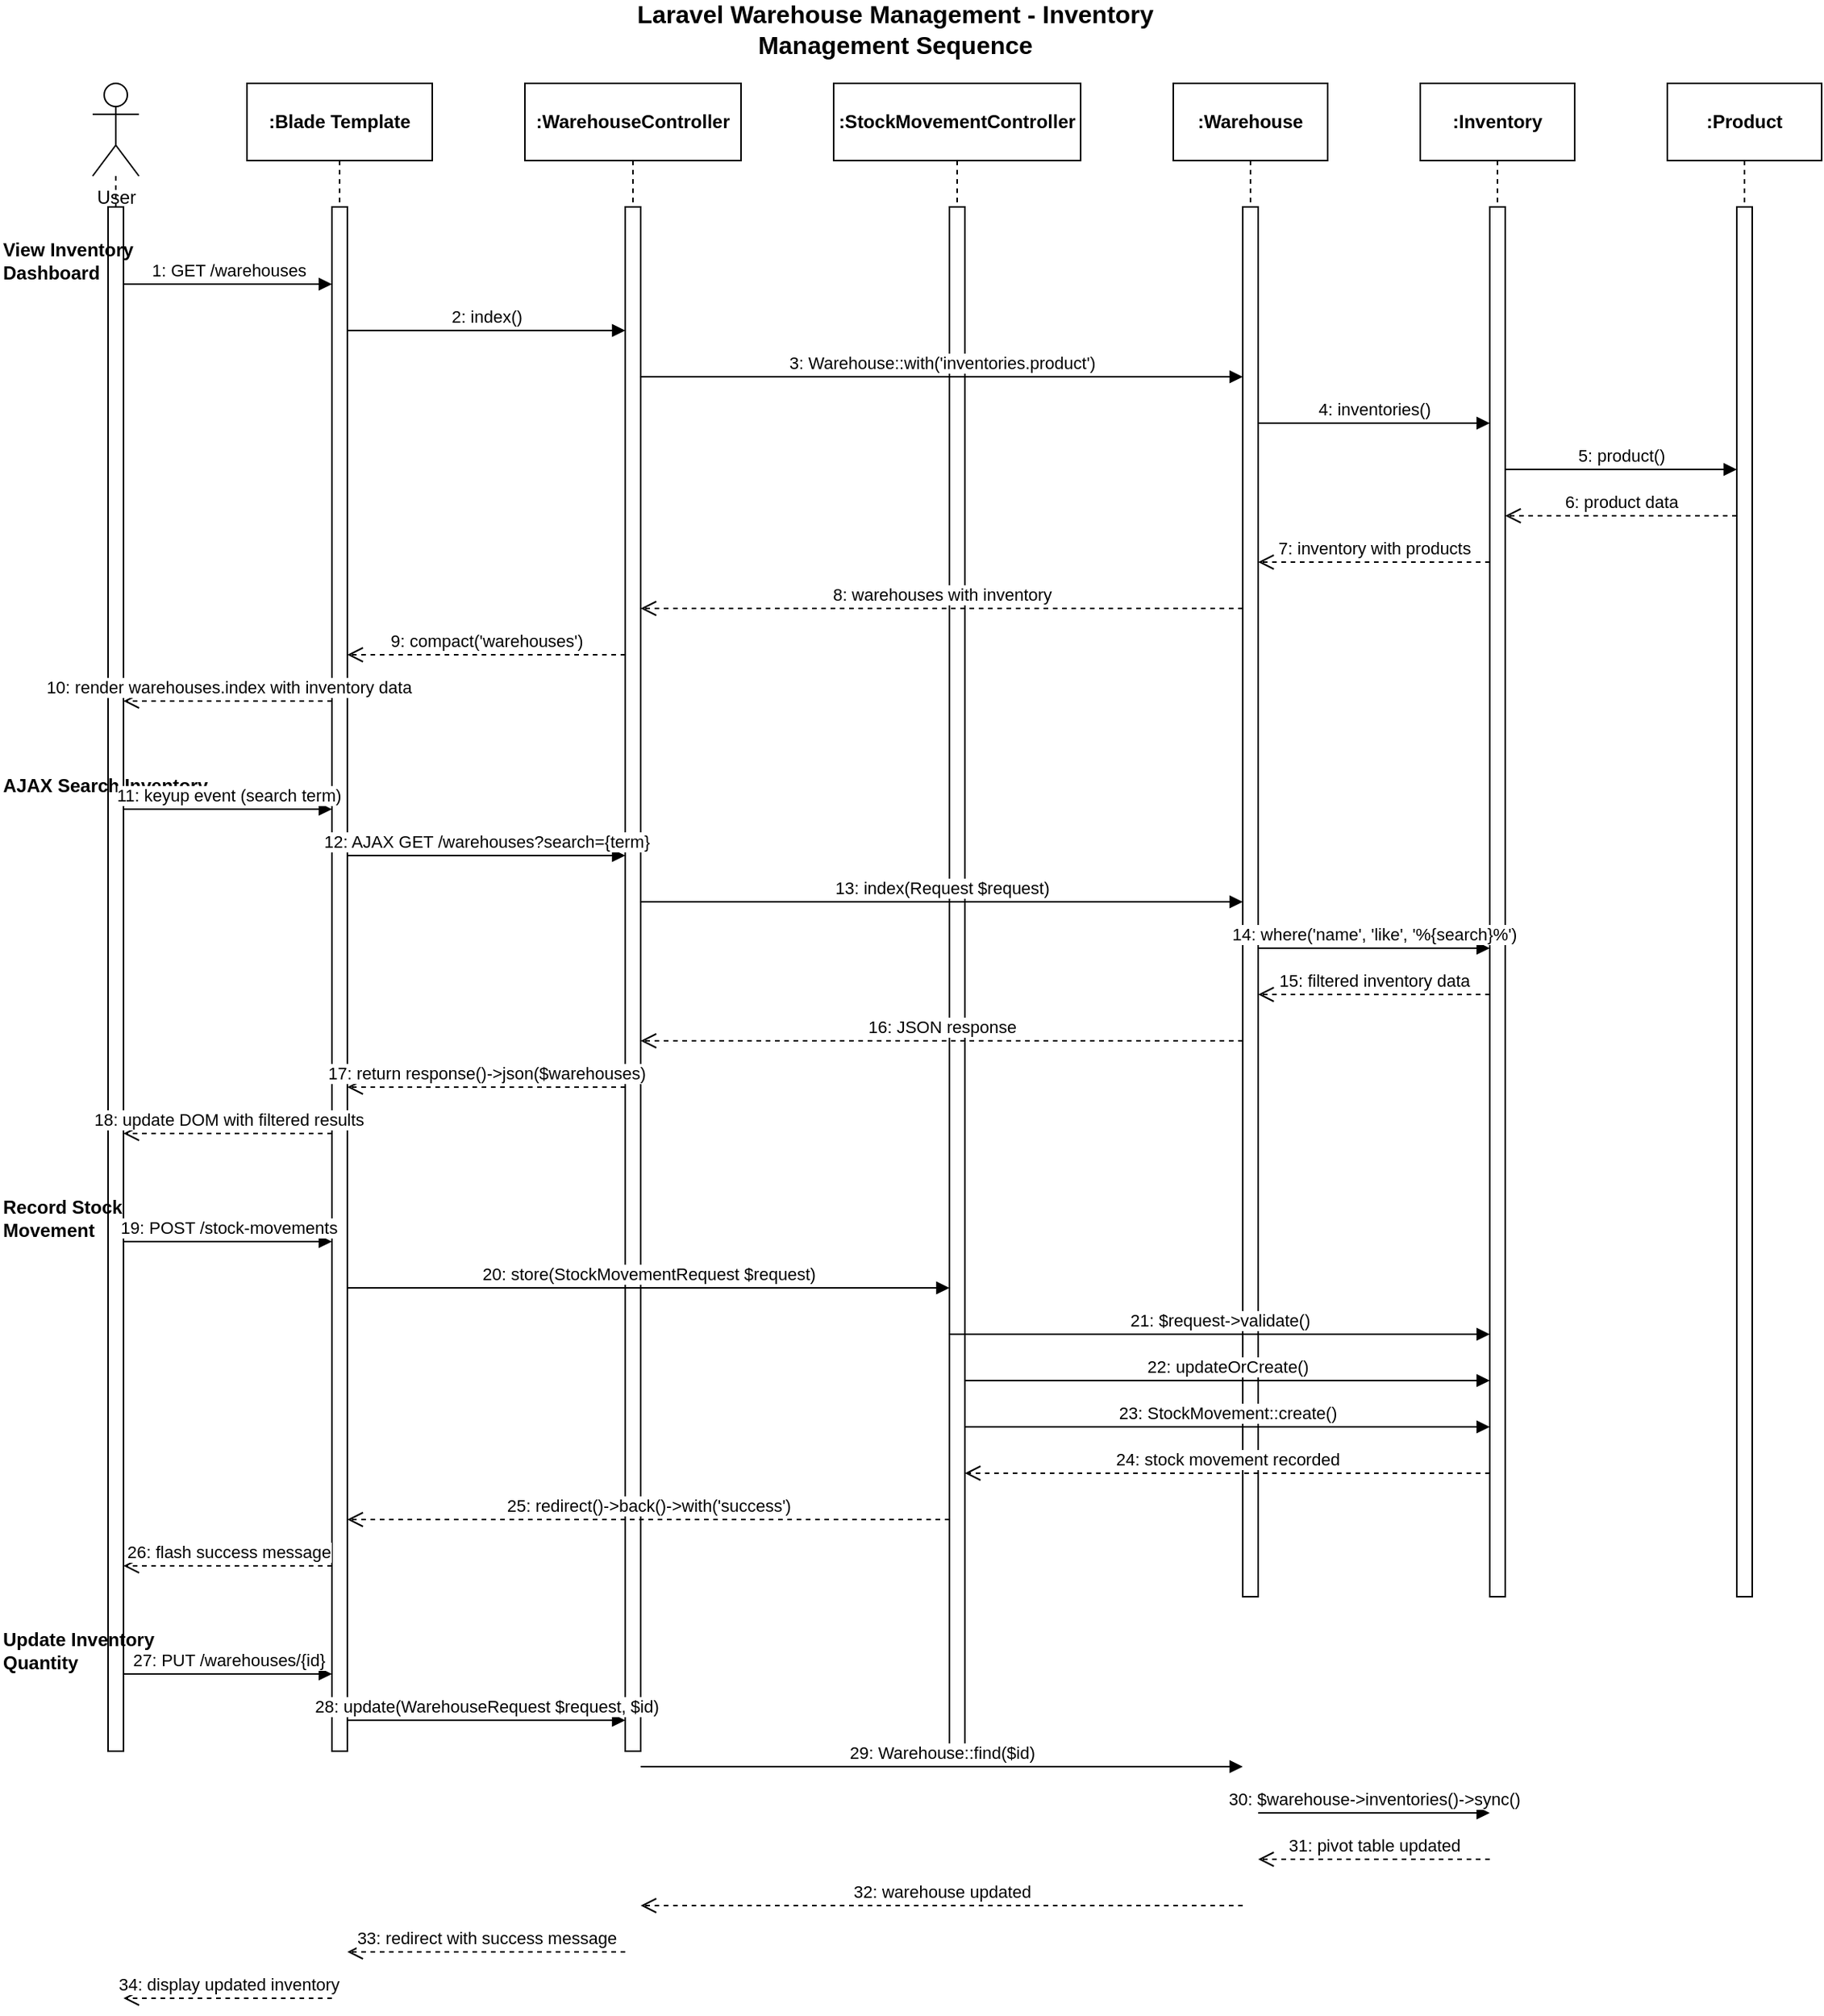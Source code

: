 <mxfile>
    <diagram id="DwvK9kHHtX1T7axg-5xF" name="Page-1">
        <mxGraphModel dx="1683" dy="884" grid="1" gridSize="10" guides="1" tooltips="1" connect="1" arrows="1" fold="1" page="1" pageScale="1" pageWidth="1200" pageHeight="1400" math="0" shadow="0">
            <root>
                <mxCell id="0"/>
                <mxCell id="1" parent="0"/>
                <mxCell id="actor_user" value="User" style="shape=umlActor;verticalLabelPosition=bottom;verticalAlign=top;html=1;" parent="1" vertex="1">
                    <mxGeometry x="80" y="80" width="30" height="60" as="geometry"/>
                </mxCell>
                <mxCell id="UI_class" value="&lt;b&gt;:Blade Template&lt;/b&gt;" style="html=1;whiteSpace=wrap;" vertex="1" parent="1">
                    <mxGeometry x="180" y="80" width="120" height="50" as="geometry"/>
                </mxCell>
                <mxCell id="Warehouse_controller_class" value="&lt;b&gt;:WarehouseController&lt;/b&gt;" style="html=1;whiteSpace=wrap;" vertex="1" parent="1">
                    <mxGeometry x="360" y="80" width="140" height="50" as="geometry"/>
                </mxCell>
                <mxCell id="StockMovement_controller_class" value="&lt;b&gt;:StockMovementController&lt;/b&gt;" style="html=1;whiteSpace=wrap;" vertex="1" parent="1">
                    <mxGeometry x="560" y="80" width="160" height="50" as="geometry"/>
                </mxCell>
                <mxCell id="Warehouse_class" value="&lt;b&gt;:Warehouse&lt;/b&gt;" style="html=1;whiteSpace=wrap;" vertex="1" parent="1">
                    <mxGeometry x="780" y="80" width="100" height="50" as="geometry"/>
                </mxCell>
                <mxCell id="Inventory_class" value="&lt;b&gt;:Inventory&lt;/b&gt;" style="html=1;whiteSpace=wrap;" parent="1" vertex="1">
                    <mxGeometry x="940" y="80" width="100" height="50" as="geometry"/>
                </mxCell>
                <mxCell id="Product_class" value="&lt;b&gt;:Product&lt;/b&gt;" style="html=1;whiteSpace=wrap;" parent="1" vertex="1">
                    <mxGeometry x="1100" y="80" width="100" height="50" as="geometry"/>
                </mxCell>                <mxCell id="User_line" value="" style="html=1;points=[];perimeter=orthogonalPerimeter;outlineConnect=0;targetShapes=umlLifeline;portConstraint=eastwest;newEdgeStyle={&quot;edgeStyle&quot;:&quot;elbowEdgeStyle&quot;,&quot;elbow&quot;:&quot;vertical&quot;,&quot;curved&quot;:0,&quot;rounded&quot;:0};" parent="1" vertex="1">
                    <mxGeometry x="90" y="160" width="10" height="1000" as="geometry"/>
                </mxCell>
                <mxCell id="UI_line" value="" style="html=1;points=[];perimeter=orthogonalPerimeter;outlineConnect=0;targetShapes=umlLifeline;portConstraint=eastwest;newEdgeStyle={&quot;edgeStyle&quot;:&quot;elbowEdgeStyle&quot;,&quot;elbow&quot;:&quot;vertical&quot;,&quot;curved&quot;:0,&quot;rounded&quot;:0};" vertex="1" parent="1">
                    <mxGeometry x="235" y="160" width="10" height="1000" as="geometry"/>
                </mxCell>
                <mxCell id="Warehouse_controller_line" value="" style="html=1;points=[];perimeter=orthogonalPerimeter;outlineConnect=0;targetShapes=umlLifeline;portConstraint=eastwest;newEdgeStyle={&quot;edgeStyle&quot;:&quot;elbowEdgeStyle&quot;,&quot;elbow&quot;:&quot;vertical&quot;,&quot;curved&quot;:0,&quot;rounded&quot;:0};" vertex="1" parent="1">
                    <mxGeometry x="425" y="160" width="10" height="1000" as="geometry"/>
                </mxCell>
                <mxCell id="StockMovement_controller_line" value="" style="html=1;points=[];perimeter=orthogonalPerimeter;outlineConnect=0;targetShapes=umlLifeline;portConstraint=eastwest;newEdgeStyle={&quot;edgeStyle&quot;:&quot;elbowEdgeStyle&quot;,&quot;elbow&quot;:&quot;vertical&quot;,&quot;curved&quot;:0,&quot;rounded&quot;:0};" vertex="1" parent="1">
                    <mxGeometry x="635" y="160" width="10" height="1000" as="geometry"/>
                </mxCell>
                <mxCell id="Warehouse_line" value="" style="html=1;points=[];perimeter=orthogonalPerimeter;outlineConnect=0;targetShapes=umlLifeline;portConstraint=eastwest;newEdgeStyle={&quot;edgeStyle&quot;:&quot;elbowEdgeStyle&quot;,&quot;elbow&quot;:&quot;vertical&quot;,&quot;curved&quot;:0,&quot;rounded&quot;:0};" vertex="1" parent="1">
                    <mxGeometry x="825" y="160" width="10" height="900" as="geometry"/>
                </mxCell>
                <mxCell id="Inventory_line" value="" style="html=1;points=[];perimeter=orthogonalPerimeter;outlineConnect=0;targetShapes=umlLifeline;portConstraint=eastwest;newEdgeStyle={&quot;edgeStyle&quot;:&quot;elbowEdgeStyle&quot;,&quot;elbow&quot;:&quot;vertical&quot;,&quot;curved&quot;:0,&quot;rounded&quot;:0};" parent="1" vertex="1">
                    <mxGeometry x="985" y="160" width="10" height="900" as="geometry"/>
                </mxCell>
                <mxCell id="Product_line" value="" style="html=1;points=[];perimeter=orthogonalPerimeter;outlineConnect=0;targetShapes=umlLifeline;portConstraint=eastwest;newEdgeStyle={&quot;edgeStyle&quot;:&quot;elbowEdgeStyle&quot;,&quot;elbow&quot;:&quot;vertical&quot;,&quot;curved&quot;:0,&quot;rounded&quot;:0};" parent="1" vertex="1">
                    <mxGeometry x="1145" y="160" width="10" height="900" as="geometry"/>
                </mxCell>                <mxCell id="User_to_line" value="" style="endArrow=none;dashed=1;html=1;rounded=0;exitX=0.5;exitY=1;exitDx=0;exitDy=0;entryX=0.5;entryY=0;entryDx=0;entryDy=0;" edge="1" parent="1" source="actor_user" target="User_line">
                    <mxGeometry width="50" height="50" relative="1" as="geometry">
                        <mxPoint x="390" y="340" as="sourcePoint"/>
                        <mxPoint x="440" y="290" as="targetPoint"/>
                    </mxGeometry>
                </mxCell>
                <mxCell id="UI_class_to_line" value="" style="endArrow=none;dashed=1;html=1;rounded=0;exitX=0.5;exitY=1;exitDx=0;exitDy=0;entryX=0.5;entryY=0;entryDx=0;entryDy=0;" edge="1" parent="1" source="UI_class" target="UI_line">
                    <mxGeometry width="50" height="50" relative="1" as="geometry">
                        <mxPoint x="390" y="340" as="sourcePoint"/>
                        <mxPoint x="440" y="290" as="targetPoint"/>
                    </mxGeometry>
                </mxCell>
                <mxCell id="Warehouse_controller_to_line" value="" style="endArrow=none;dashed=1;html=1;rounded=0;exitX=0.5;exitY=1;exitDx=0;exitDy=0;entryX=0.5;entryY=0;entryDx=0;entryDy=0;" edge="1" parent="1" source="Warehouse_controller_class" target="Warehouse_controller_line">
                    <mxGeometry width="50" height="50" relative="1" as="geometry">
                        <mxPoint x="390" y="340" as="sourcePoint"/>
                        <mxPoint x="440" y="290" as="targetPoint"/>
                    </mxGeometry>
                </mxCell>
                <mxCell id="StockMovement_controller_to_line" value="" style="endArrow=none;dashed=1;html=1;rounded=0;exitX=0.5;exitY=1;exitDx=0;exitDy=0;entryX=0.5;entryY=0;entryDx=0;entryDy=0;" edge="1" parent="1" source="StockMovement_controller_class" target="StockMovement_controller_line">
                    <mxGeometry width="50" height="50" relative="1" as="geometry">
                        <mxPoint x="390" y="340" as="sourcePoint"/>
                        <mxPoint x="440" y="290" as="targetPoint"/>
                    </mxGeometry>
                </mxCell>
                <mxCell id="Warehouse_to_line" value="" style="endArrow=none;dashed=1;html=1;rounded=0;exitX=0.5;exitY=1;exitDx=0;exitDy=0;entryX=0.5;entryY=0;entryDx=0;entryDy=0;" edge="1" parent="1" source="Warehouse_class" target="Warehouse_line">
                    <mxGeometry width="50" height="50" relative="1" as="geometry">
                        <mxPoint x="390" y="340" as="sourcePoint"/>
                        <mxPoint x="440" y="290" as="targetPoint"/>
                    </mxGeometry>
                </mxCell>
                <mxCell id="Inventory_to_line" value="" style="endArrow=none;dashed=1;html=1;rounded=0;exitX=0.5;exitY=1;exitDx=0;exitDy=0;entryX=0.5;entryY=0;entryDx=0;entryDy=0;" parent="1" source="Inventory_class" target="Inventory_line" edge="1">
                    <mxGeometry width="50" height="50" relative="1" as="geometry">
                        <mxPoint x="390" y="340" as="sourcePoint"/>
                        <mxPoint x="440" y="290" as="targetPoint"/>
                    </mxGeometry>
                </mxCell>
                <mxCell id="Product_to_line" value="" style="endArrow=none;dashed=1;html=1;rounded=0;exitX=0.5;exitY=1;exitDx=0;exitDy=0;entryX=0.5;entryY=0;entryDx=0;entryDy=0;" parent="1" source="Product_class" target="Product_line" edge="1">
                    <mxGeometry width="50" height="50" relative="1" as="geometry">
                        <mxPoint x="390" y="340" as="sourcePoint"/>
                        <mxPoint x="440" y="290" as="targetPoint"/>
                    </mxGeometry>
                </mxCell>                <!-- Viewing Inventory Section -->
                <mxCell id="view_title" value="&lt;b&gt;View Inventory Dashboard&lt;/b&gt;" style="text;html=1;strokeColor=none;fillColor=none;align=left;verticalAlign=middle;whiteSpace=wrap;rounded=0;" vertex="1" parent="1">
                    <mxGeometry x="20" y="180" width="140" height="30" as="geometry"/>
                </mxCell>
                <mxCell id="msg1" value="1: GET /warehouses" style="html=1;verticalAlign=bottom;endArrow=block;edgeStyle=elbowEdgeStyle;elbow=vertical;curved=0;rounded=0;" parent="1" source="User_line" target="UI_line" edge="1">
                    <mxGeometry width="80" relative="1" as="geometry">
                        <mxPoint x="100" y="210" as="sourcePoint"/>
                        <mxPoint x="180" y="210" as="targetPoint"/>
                        <Array as="points">
                            <mxPoint x="165" y="210"/>
                        </Array>
                    </mxGeometry>
                </mxCell>
                <mxCell id="msg2" value="2: index()" style="html=1;verticalAlign=bottom;endArrow=block;edgeStyle=elbowEdgeStyle;elbow=vertical;curved=0;rounded=0;" parent="1" edge="1">
                    <mxGeometry width="80" relative="1" as="geometry">
                        <mxPoint x="245" y="240" as="sourcePoint"/>
                        <mxPoint x="425" y="240" as="targetPoint"/>
                    </mxGeometry>
                </mxCell>
                <mxCell id="msg3" value="3: Warehouse::with('inventories.product')" style="html=1;verticalAlign=bottom;endArrow=block;edgeStyle=elbowEdgeStyle;elbow=vertical;curved=0;rounded=0;" parent="1" edge="1">
                    <mxGeometry width="80" relative="1" as="geometry">
                        <mxPoint x="435" y="270" as="sourcePoint"/>
                        <mxPoint x="825" y="270" as="targetPoint"/>
                    </mxGeometry>
                </mxCell>
                <mxCell id="msg4" value="4: inventories()" style="html=1;verticalAlign=bottom;endArrow=block;edgeStyle=elbowEdgeStyle;elbow=vertical;curved=0;rounded=0;" parent="1" edge="1">
                    <mxGeometry width="80" relative="1" as="geometry">
                        <mxPoint x="835" y="300" as="sourcePoint"/>
                        <mxPoint x="985" y="300" as="targetPoint"/>
                    </mxGeometry>
                </mxCell>
                <mxCell id="msg5" value="5: product()" style="html=1;verticalAlign=bottom;endArrow=block;edgeStyle=elbowEdgeStyle;elbow=vertical;curved=0;rounded=0;" parent="1" edge="1">
                    <mxGeometry width="80" relative="1" as="geometry">
                        <mxPoint x="995" y="330" as="sourcePoint"/>
                        <mxPoint x="1145" y="330" as="targetPoint"/>
                    </mxGeometry>
                </mxCell>
                <mxCell id="msg6" value="6: product data" style="html=1;verticalAlign=bottom;endArrow=open;dashed=1;endSize=8;edgeStyle=elbowEdgeStyle;elbow=vertical;curved=0;rounded=0;" parent="1" edge="1">
                    <mxGeometry relative="1" as="geometry">
                        <mxPoint x="1145" y="360" as="sourcePoint"/>
                        <mxPoint x="995" y="360" as="targetPoint"/>
                    </mxGeometry>
                </mxCell>
                <mxCell id="msg7" value="7: inventory with products" style="html=1;verticalAlign=bottom;endArrow=open;dashed=1;endSize=8;edgeStyle=elbowEdgeStyle;elbow=vertical;curved=0;rounded=0;" parent="1" edge="1">
                    <mxGeometry relative="1" as="geometry">
                        <mxPoint x="985" y="390" as="sourcePoint"/>
                        <mxPoint x="835" y="390" as="targetPoint"/>
                    </mxGeometry>
                </mxCell>
                <mxCell id="msg8" value="8: warehouses with inventory" style="html=1;verticalAlign=bottom;endArrow=open;dashed=1;endSize=8;edgeStyle=elbowEdgeStyle;elbow=vertical;curved=0;rounded=0;" parent="1" edge="1">
                    <mxGeometry relative="1" as="geometry">
                        <mxPoint x="825" y="420" as="sourcePoint"/>
                        <mxPoint x="435" y="420" as="targetPoint"/>
                    </mxGeometry>
                </mxCell>
                <mxCell id="msg9" value="9: compact('warehouses')" style="html=1;verticalAlign=bottom;endArrow=open;dashed=1;endSize=8;edgeStyle=elbowEdgeStyle;elbow=vertical;curved=0;rounded=0;" parent="1" edge="1">
                    <mxGeometry relative="1" as="geometry">
                        <mxPoint x="425" y="450" as="sourcePoint"/>
                        <mxPoint x="245" y="450" as="targetPoint"/>
                    </mxGeometry>
                </mxCell>
                <mxCell id="msg10" value="10: render warehouses.index with inventory data" style="html=1;verticalAlign=bottom;endArrow=open;dashed=1;endSize=8;edgeStyle=elbowEdgeStyle;elbow=vertical;curved=0;rounded=0;" parent="1" edge="1">
                    <mxGeometry relative="1" as="geometry">
                        <mxPoint x="235" y="480" as="sourcePoint"/>
                        <mxPoint x="100" y="480" as="targetPoint"/>
                    </mxGeometry>
                </mxCell>

                <!-- Search Inventory Section -->
                <mxCell id="search_title" value="&lt;b&gt;AJAX Search Inventory&lt;/b&gt;" style="text;html=1;strokeColor=none;fillColor=none;align=left;verticalAlign=middle;whiteSpace=wrap;rounded=0;" vertex="1" parent="1">
                    <mxGeometry x="20" y="520" width="140" height="30" as="geometry"/>
                </mxCell>
                <mxCell id="msg11" value="11: keyup event (search term)" style="html=1;verticalAlign=bottom;endArrow=block;edgeStyle=elbowEdgeStyle;elbow=vertical;curved=0;rounded=0;" parent="1" edge="1">
                    <mxGeometry width="80" relative="1" as="geometry">
                        <mxPoint x="100" y="550" as="sourcePoint"/>
                        <mxPoint x="235" y="550" as="targetPoint"/>
                    </mxGeometry>
                </mxCell>
                <mxCell id="msg12" value="12: AJAX GET /warehouses?search={term}" style="html=1;verticalAlign=bottom;endArrow=block;edgeStyle=elbowEdgeStyle;elbow=vertical;curved=0;rounded=0;" parent="1" edge="1">
                    <mxGeometry width="80" relative="1" as="geometry">
                        <mxPoint x="245" y="580" as="sourcePoint"/>
                        <mxPoint x="425" y="580" as="targetPoint"/>
                    </mxGeometry>
                </mxCell>
                <mxCell id="msg13" value="13: index(Request $request)" style="html=1;verticalAlign=bottom;endArrow=block;edgeStyle=elbowEdgeStyle;elbow=vertical;curved=0;rounded=0;" parent="1" edge="1">
                    <mxGeometry width="80" relative="1" as="geometry">
                        <mxPoint x="435" y="610" as="sourcePoint"/>
                        <mxPoint x="825" y="610" as="targetPoint"/>
                    </mxGeometry>
                </mxCell>
                <mxCell id="msg14" value="14: where('name', 'like', '%{search}%')" style="html=1;verticalAlign=bottom;endArrow=block;edgeStyle=elbowEdgeStyle;elbow=vertical;curved=0;rounded=0;" edge="1" parent="1">
                    <mxGeometry width="80" relative="1" as="geometry">
                        <mxPoint x="835" y="640" as="sourcePoint"/>
                        <mxPoint x="985" y="640" as="targetPoint"/>
                    </mxGeometry>
                </mxCell>
                <mxCell id="msg15" value="15: filtered inventory data" style="html=1;verticalAlign=bottom;endArrow=open;dashed=1;endSize=8;edgeStyle=elbowEdgeStyle;elbow=vertical;curved=0;rounded=0;" edge="1" parent="1">
                    <mxGeometry relative="1" as="geometry">
                        <mxPoint x="985" y="670" as="sourcePoint"/>
                        <mxPoint x="835" y="670" as="targetPoint"/>
                    </mxGeometry>
                </mxCell>
                <mxCell id="msg16" value="16: JSON response" style="html=1;verticalAlign=bottom;endArrow=open;dashed=1;endSize=8;edgeStyle=elbowEdgeStyle;elbow=vertical;curved=0;rounded=0;" edge="1" parent="1">
                    <mxGeometry relative="1" as="geometry">
                        <mxPoint x="825" y="700" as="sourcePoint"/>
                        <mxPoint x="435" y="700" as="targetPoint"/>
                    </mxGeometry>
                </mxCell>
                <mxCell id="msg17" value="17: return response()->json($warehouses)" style="html=1;verticalAlign=bottom;endArrow=open;dashed=1;endSize=8;edgeStyle=elbowEdgeStyle;elbow=vertical;curved=0;rounded=0;" edge="1" parent="1">
                    <mxGeometry relative="1" as="geometry">
                        <mxPoint x="425" y="730" as="sourcePoint"/>
                        <mxPoint x="245" y="730" as="targetPoint"/>
                    </mxGeometry>
                </mxCell>
                <mxCell id="msg18" value="18: update DOM with filtered results" style="html=1;verticalAlign=bottom;endArrow=open;dashed=1;endSize=8;edgeStyle=elbowEdgeStyle;elbow=vertical;curved=0;rounded=0;" edge="1" parent="1">
                    <mxGeometry relative="1" as="geometry">
                        <mxPoint x="235" y="760" as="sourcePoint"/>
                        <mxPoint x="100" y="760" as="targetPoint"/>
                    </mxGeometry>
                </mxCell>

                <!-- Stock Movement Recording Section -->
                <mxCell id="stock_title" value="&lt;b&gt;Record Stock Movement&lt;/b&gt;" style="text;html=1;strokeColor=none;fillColor=none;align=left;verticalAlign=middle;whiteSpace=wrap;rounded=0;" vertex="1" parent="1">
                    <mxGeometry x="20" y="800" width="140" height="30" as="geometry"/>
                </mxCell>
                <mxCell id="msg19" value="19: POST /stock-movements" style="html=1;verticalAlign=bottom;endArrow=block;edgeStyle=elbowEdgeStyle;elbow=vertical;curved=0;rounded=0;" edge="1" parent="1">
                    <mxGeometry width="80" relative="1" as="geometry">
                        <mxPoint x="100" y="830" as="sourcePoint"/>
                        <mxPoint x="235" y="830" as="targetPoint"/>
                    </mxGeometry>
                </mxCell>
                <mxCell id="msg20" value="20: store(StockMovementRequest $request)" style="html=1;verticalAlign=bottom;endArrow=block;edgeStyle=elbowEdgeStyle;elbow=vertical;curved=0;rounded=0;" edge="1" parent="1">
                    <mxGeometry width="80" relative="1" as="geometry">
                        <mxPoint x="245" y="860" as="sourcePoint"/>
                        <mxPoint x="635" y="860" as="targetPoint"/>
                    </mxGeometry>
                </mxCell>
                <mxCell id="msg21" value="21: $request->validate()" style="html=1;verticalAlign=bottom;endArrow=block;edgeStyle=elbowEdgeStyle;elbow=vertical;curved=0;rounded=0;" edge="1" parent="1">
                    <mxGeometry width="80" relative="1" as="geometry">
                        <mxPoint x="635" y="890" as="sourcePoint"/>
                        <mxPoint x="985" y="890" as="targetPoint"/>
                    </mxGeometry>
                </mxCell>
                <mxCell id="msg22" value="22: updateOrCreate()" style="html=1;verticalAlign=bottom;endArrow=block;edgeStyle=elbowEdgeStyle;elbow=vertical;curved=0;rounded=0;" edge="1" parent="1">
                    <mxGeometry width="80" relative="1" as="geometry">
                        <mxPoint x="645" y="920" as="sourcePoint"/>
                        <mxPoint x="985" y="920" as="targetPoint"/>
                    </mxGeometry>
                </mxCell>
                <mxCell id="msg23" value="23: StockMovement::create()" style="html=1;verticalAlign=bottom;endArrow=block;edgeStyle=elbowEdgeStyle;elbow=vertical;curved=0;rounded=0;" edge="1" parent="1">
                    <mxGeometry width="80" relative="1" as="geometry">
                        <mxPoint x="645" y="950" as="sourcePoint"/>
                        <mxPoint x="985" y="950" as="targetPoint"/>
                    </mxGeometry>
                </mxCell>
                <mxCell id="msg24" value="24: stock movement recorded" style="html=1;verticalAlign=bottom;endArrow=open;dashed=1;endSize=8;edgeStyle=elbowEdgeStyle;elbow=vertical;curved=0;rounded=0;" edge="1" parent="1">
                    <mxGeometry relative="1" as="geometry">
                        <mxPoint x="985" y="980" as="sourcePoint"/>
                        <mxPoint x="645" y="980" as="targetPoint"/>
                    </mxGeometry>
                </mxCell>
                <mxCell id="msg25" value="25: redirect()->back()->with('success')" style="html=1;verticalAlign=bottom;endArrow=open;dashed=1;endSize=8;edgeStyle=elbowEdgeStyle;elbow=vertical;curved=0;rounded=0;" edge="1" parent="1">
                    <mxGeometry relative="1" as="geometry">
                        <mxPoint x="635" y="1010" as="sourcePoint"/>
                        <mxPoint x="245" y="1010" as="targetPoint"/>
                    </mxGeometry>
                </mxCell>
                <mxCell id="msg26" value="26: flash success message" style="html=1;verticalAlign=bottom;endArrow=open;dashed=1;endSize=8;edgeStyle=elbowEdgeStyle;elbow=vertical;curved=0;rounded=0;" edge="1" parent="1">
                    <mxGeometry relative="1" as="geometry">
                        <mxPoint x="235" y="1040" as="sourcePoint"/>
                        <mxPoint x="100" y="1040" as="targetPoint"/>
                    </mxGeometry>
                </mxCell>

                <!-- Inventory Adjustment Section -->
                <mxCell id="adjust_title" value="&lt;b&gt;Update Inventory Quantity&lt;/b&gt;" style="text;html=1;strokeColor=none;fillColor=none;align=left;verticalAlign=middle;whiteSpace=wrap;rounded=0;" vertex="1" parent="1">
                    <mxGeometry x="20" y="1080" width="140" height="30" as="geometry"/>
                </mxCell>
                <mxCell id="msg27" value="27: PUT /warehouses/{id}" style="html=1;verticalAlign=bottom;endArrow=block;edgeStyle=elbowEdgeStyle;elbow=vertical;curved=0;rounded=0;" edge="1" parent="1">
                    <mxGeometry width="80" relative="1" as="geometry">
                        <mxPoint x="100" y="1110" as="sourcePoint"/>
                        <mxPoint x="235" y="1110" as="targetPoint"/>
                    </mxGeometry>
                </mxCell>
                <mxCell id="msg28" value="28: update(WarehouseRequest $request, $id)" style="html=1;verticalAlign=bottom;endArrow=block;edgeStyle=elbowEdgeStyle;elbow=vertical;curved=0;rounded=0;" edge="1" parent="1">
                    <mxGeometry width="80" relative="1" as="geometry">
                        <mxPoint x="245" y="1140" as="sourcePoint"/>
                        <mxPoint x="425" y="1140" as="targetPoint"/>
                    </mxGeometry>
                </mxCell>
                <mxCell id="msg29" value="29: Warehouse::find($id)" style="html=1;verticalAlign=bottom;endArrow=block;edgeStyle=elbowEdgeStyle;elbow=vertical;curved=0;rounded=0;" edge="1" parent="1">
                    <mxGeometry width="80" relative="1" as="geometry">
                        <mxPoint x="435" y="1170" as="sourcePoint"/>
                        <mxPoint x="825" y="1170" as="targetPoint"/>
                    </mxGeometry>
                </mxCell>
                <mxCell id="msg30" value="30: $warehouse->inventories()->sync()" style="html=1;verticalAlign=bottom;endArrow=block;edgeStyle=elbowEdgeStyle;elbow=vertical;curved=0;rounded=0;" edge="1" parent="1">
                    <mxGeometry width="80" relative="1" as="geometry">
                        <mxPoint x="835" y="1200" as="sourcePoint"/>
                        <mxPoint x="985" y="1200" as="targetPoint"/>
                    </mxGeometry>
                </mxCell>
                <mxCell id="msg31" value="31: pivot table updated" style="html=1;verticalAlign=bottom;endArrow=open;dashed=1;endSize=8;edgeStyle=elbowEdgeStyle;elbow=vertical;curved=0;rounded=0;" edge="1" parent="1">
                    <mxGeometry relative="1" as="geometry">
                        <mxPoint x="985" y="1230" as="sourcePoint"/>
                        <mxPoint x="835" y="1230" as="targetPoint"/>
                    </mxGeometry>
                </mxCell>
                <mxCell id="msg32" value="32: warehouse updated" style="html=1;verticalAlign=bottom;endArrow=open;dashed=1;endSize=8;edgeStyle=elbowEdgeStyle;elbow=vertical;curved=0;rounded=0;" edge="1" parent="1">
                    <mxGeometry relative="1" as="geometry">
                        <mxPoint x="825" y="1260" as="sourcePoint"/>
                        <mxPoint x="435" y="1260" as="targetPoint"/>
                    </mxGeometry>
                </mxCell>
                <mxCell id="msg33" value="33: redirect with success message" style="html=1;verticalAlign=bottom;endArrow=open;dashed=1;endSize=8;edgeStyle=elbowEdgeStyle;elbow=vertical;curved=0;rounded=0;" edge="1" parent="1">
                    <mxGeometry relative="1" as="geometry">
                        <mxPoint x="425" y="1290" as="sourcePoint"/>
                        <mxPoint x="245" y="1290" as="targetPoint"/>
                    </mxGeometry>
                </mxCell>
                <mxCell id="msg34" value="34: display updated inventory" style="html=1;verticalAlign=bottom;endArrow=open;dashed=1;endSize=8;edgeStyle=elbowEdgeStyle;elbow=vertical;curved=0;rounded=0;" edge="1" parent="1">
                    <mxGeometry relative="1" as="geometry">
                        <mxPoint x="235" y="1320" as="sourcePoint"/>
                        <mxPoint x="100" y="1320" as="targetPoint"/>
                    </mxGeometry>
                </mxCell>

                <mxCell id="diagram_title" value="&lt;font style=&quot;font-size: 16px;&quot;&gt;&lt;b&gt;Laravel Warehouse Management - Inventory Management Sequence&lt;/b&gt;&lt;/font&gt;" style="text;html=1;strokeColor=none;fillColor=none;align=center;verticalAlign=middle;whiteSpace=wrap;rounded=0;" parent="1" vertex="1">
                    <mxGeometry x="400" y="30" width="400" height="30" as="geometry"/>
                </mxCell>
            </root>
        </mxGraphModel>
    </diagram>
</mxfile>